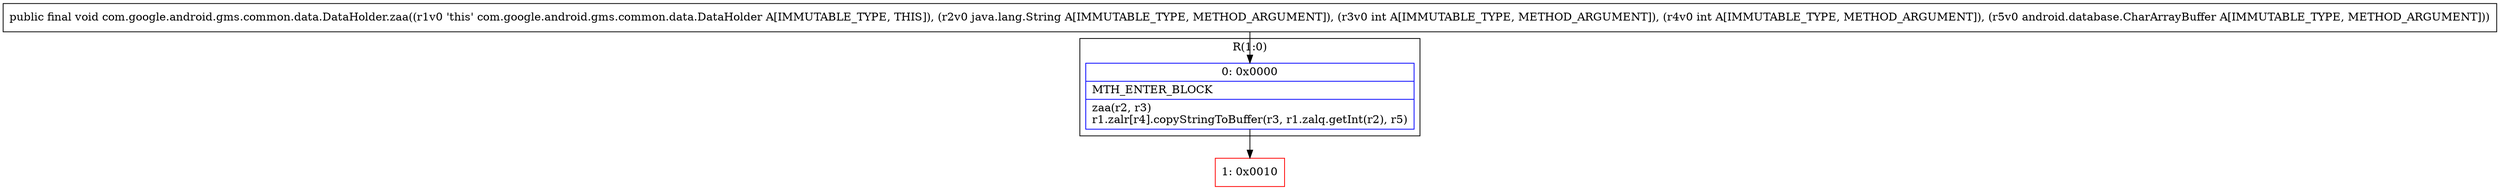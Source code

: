 digraph "CFG forcom.google.android.gms.common.data.DataHolder.zaa(Ljava\/lang\/String;IILandroid\/database\/CharArrayBuffer;)V" {
subgraph cluster_Region_2101146109 {
label = "R(1:0)";
node [shape=record,color=blue];
Node_0 [shape=record,label="{0\:\ 0x0000|MTH_ENTER_BLOCK\l|zaa(r2, r3)\lr1.zalr[r4].copyStringToBuffer(r3, r1.zalq.getInt(r2), r5)\l}"];
}
Node_1 [shape=record,color=red,label="{1\:\ 0x0010}"];
MethodNode[shape=record,label="{public final void com.google.android.gms.common.data.DataHolder.zaa((r1v0 'this' com.google.android.gms.common.data.DataHolder A[IMMUTABLE_TYPE, THIS]), (r2v0 java.lang.String A[IMMUTABLE_TYPE, METHOD_ARGUMENT]), (r3v0 int A[IMMUTABLE_TYPE, METHOD_ARGUMENT]), (r4v0 int A[IMMUTABLE_TYPE, METHOD_ARGUMENT]), (r5v0 android.database.CharArrayBuffer A[IMMUTABLE_TYPE, METHOD_ARGUMENT])) }"];
MethodNode -> Node_0;
Node_0 -> Node_1;
}

